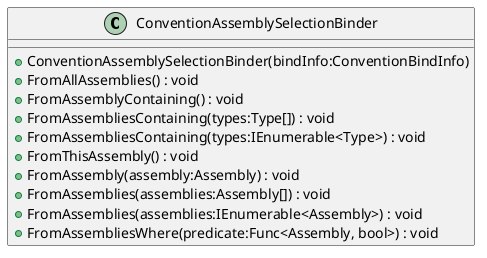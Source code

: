 @startuml
class ConventionAssemblySelectionBinder {
    + ConventionAssemblySelectionBinder(bindInfo:ConventionBindInfo)
    + FromAllAssemblies() : void
    + FromAssemblyContaining() : void
    + FromAssembliesContaining(types:Type[]) : void
    + FromAssembliesContaining(types:IEnumerable<Type>) : void
    + FromThisAssembly() : void
    + FromAssembly(assembly:Assembly) : void
    + FromAssemblies(assemblies:Assembly[]) : void
    + FromAssemblies(assemblies:IEnumerable<Assembly>) : void
    + FromAssembliesWhere(predicate:Func<Assembly, bool>) : void
}
@enduml
